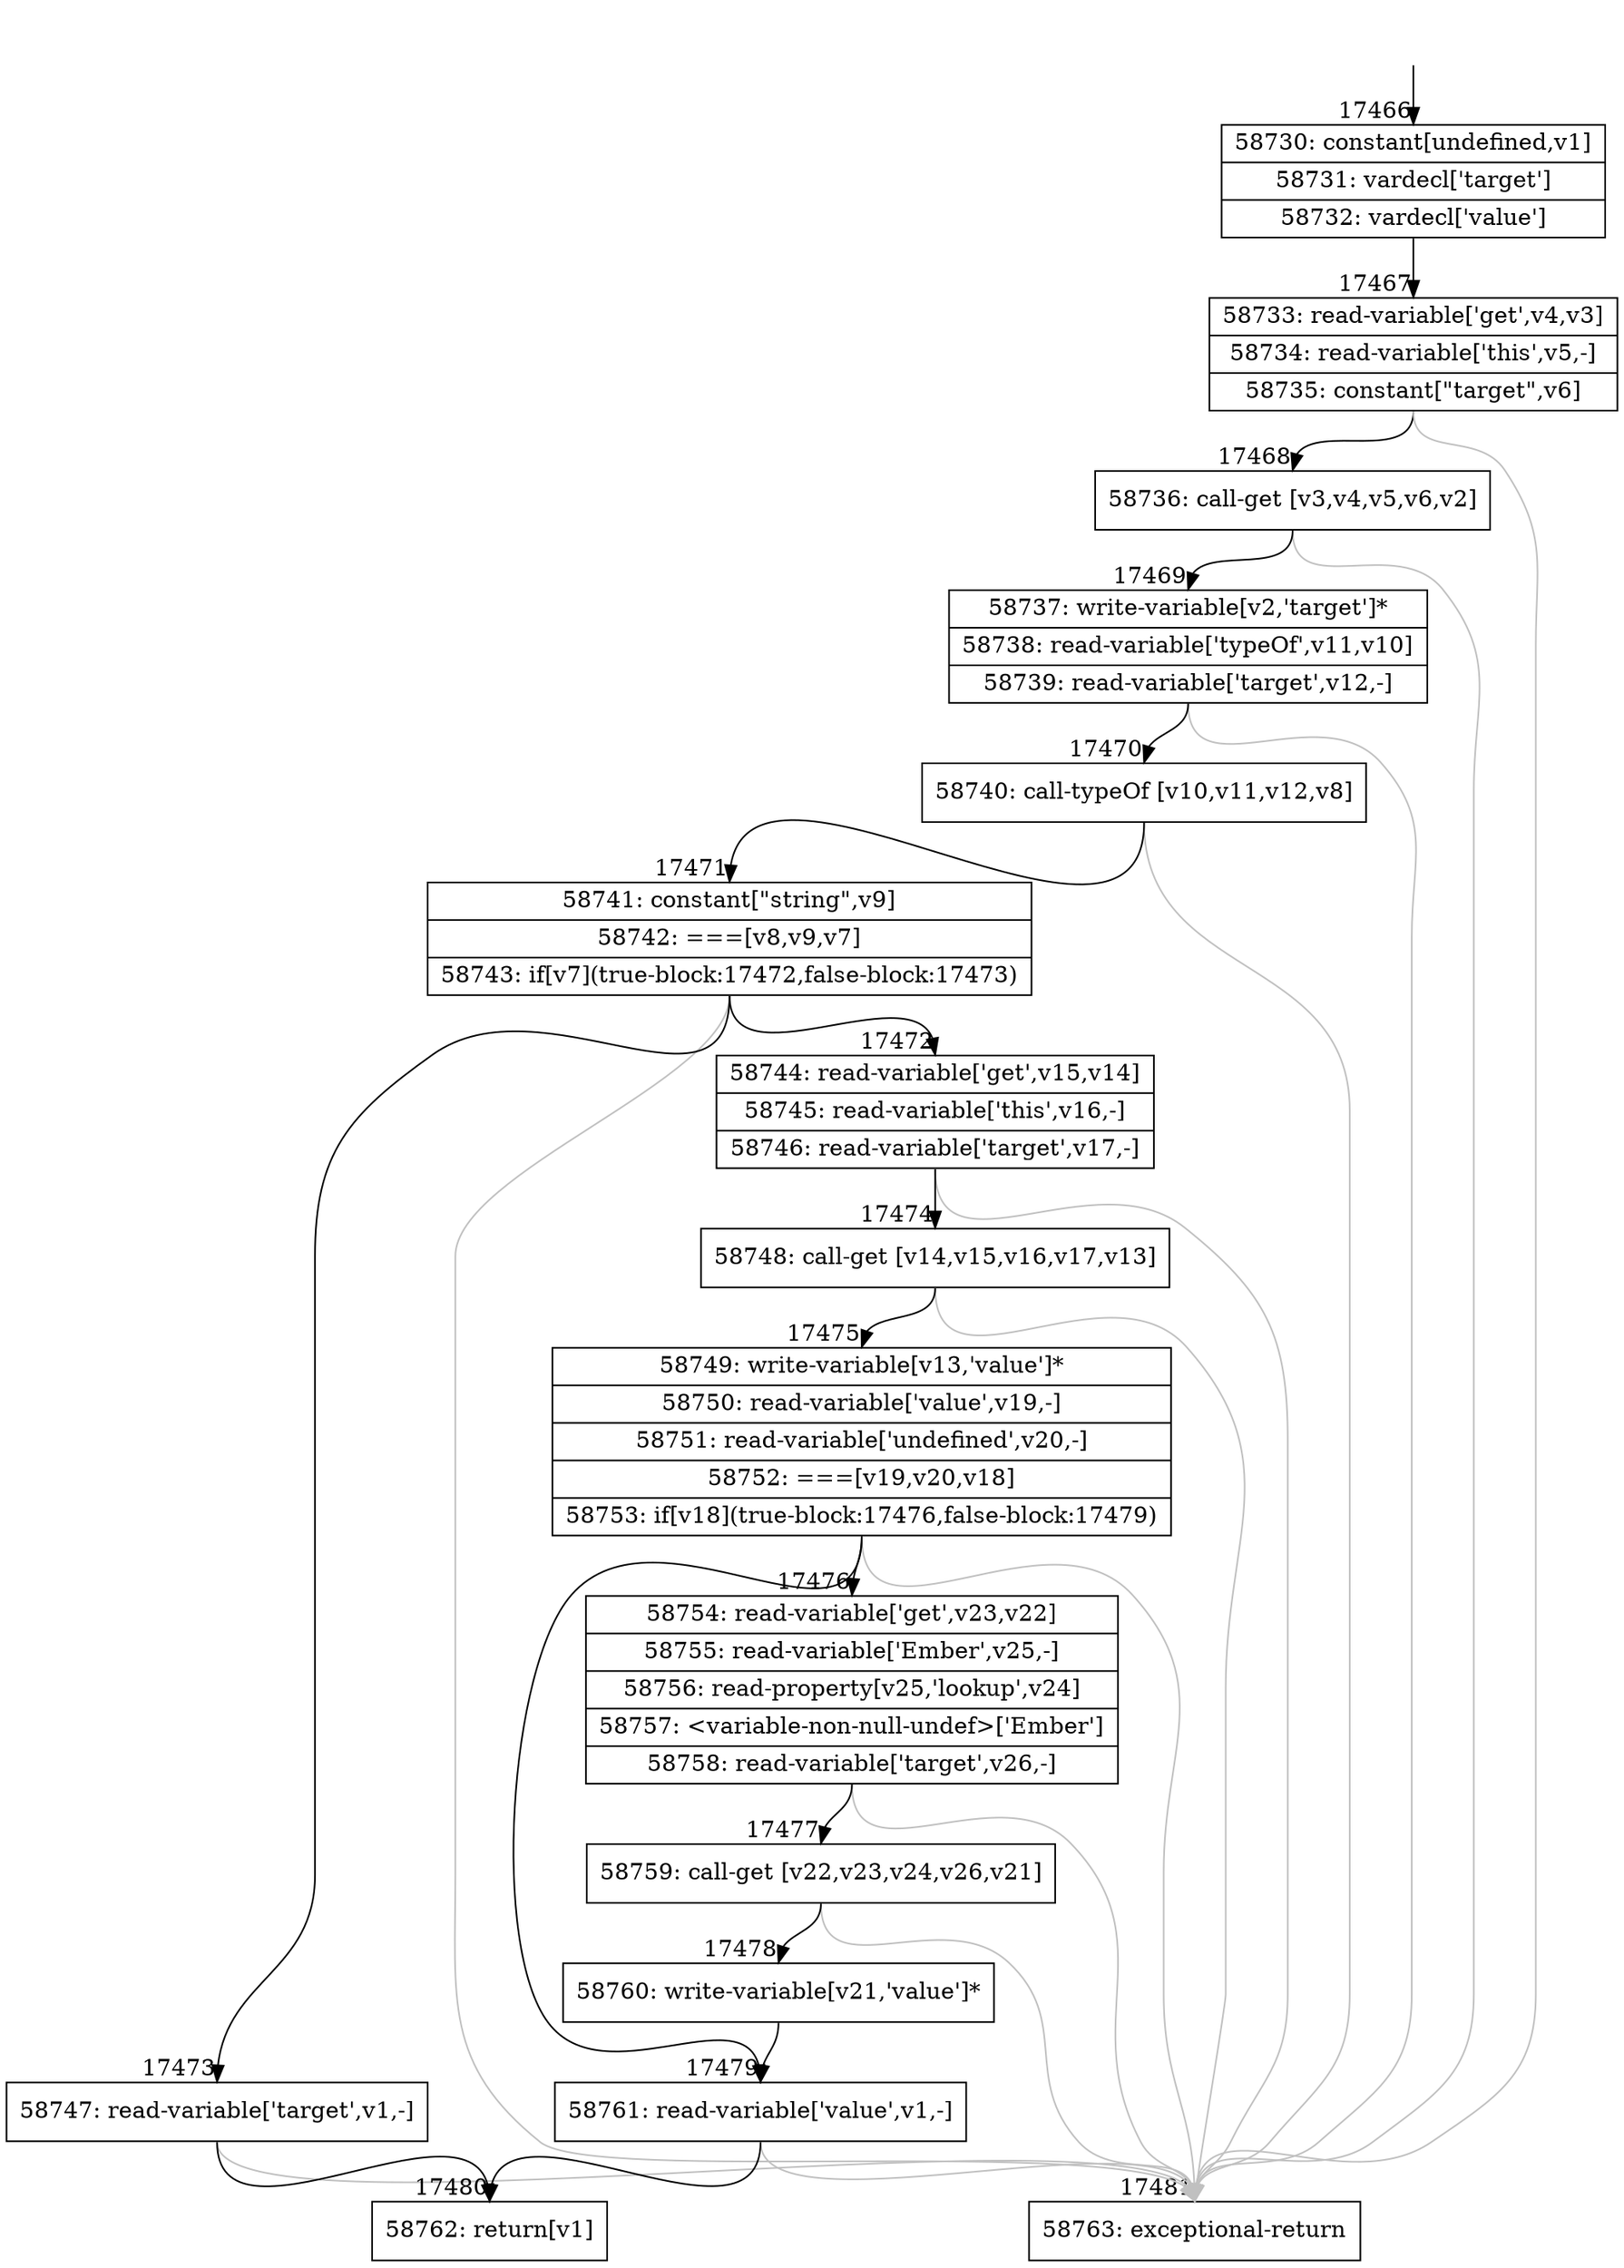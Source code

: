 digraph {
rankdir="TD"
BB_entry1507[shape=none,label=""];
BB_entry1507 -> BB17466 [tailport=s, headport=n, headlabel="    17466"]
BB17466 [shape=record label="{58730: constant[undefined,v1]|58731: vardecl['target']|58732: vardecl['value']}" ] 
BB17466 -> BB17467 [tailport=s, headport=n, headlabel="      17467"]
BB17467 [shape=record label="{58733: read-variable['get',v4,v3]|58734: read-variable['this',v5,-]|58735: constant[\"target\",v6]}" ] 
BB17467 -> BB17468 [tailport=s, headport=n, headlabel="      17468"]
BB17467 -> BB17481 [tailport=s, headport=n, color=gray, headlabel="      17481"]
BB17468 [shape=record label="{58736: call-get [v3,v4,v5,v6,v2]}" ] 
BB17468 -> BB17469 [tailport=s, headport=n, headlabel="      17469"]
BB17468 -> BB17481 [tailport=s, headport=n, color=gray]
BB17469 [shape=record label="{58737: write-variable[v2,'target']*|58738: read-variable['typeOf',v11,v10]|58739: read-variable['target',v12,-]}" ] 
BB17469 -> BB17470 [tailport=s, headport=n, headlabel="      17470"]
BB17469 -> BB17481 [tailport=s, headport=n, color=gray]
BB17470 [shape=record label="{58740: call-typeOf [v10,v11,v12,v8]}" ] 
BB17470 -> BB17471 [tailport=s, headport=n, headlabel="      17471"]
BB17470 -> BB17481 [tailport=s, headport=n, color=gray]
BB17471 [shape=record label="{58741: constant[\"string\",v9]|58742: ===[v8,v9,v7]|58743: if[v7](true-block:17472,false-block:17473)}" ] 
BB17471 -> BB17472 [tailport=s, headport=n, headlabel="      17472"]
BB17471 -> BB17473 [tailport=s, headport=n, headlabel="      17473"]
BB17471 -> BB17481 [tailport=s, headport=n, color=gray]
BB17472 [shape=record label="{58744: read-variable['get',v15,v14]|58745: read-variable['this',v16,-]|58746: read-variable['target',v17,-]}" ] 
BB17472 -> BB17474 [tailport=s, headport=n, headlabel="      17474"]
BB17472 -> BB17481 [tailport=s, headport=n, color=gray]
BB17473 [shape=record label="{58747: read-variable['target',v1,-]}" ] 
BB17473 -> BB17480 [tailport=s, headport=n, headlabel="      17480"]
BB17473 -> BB17481 [tailport=s, headport=n, color=gray]
BB17474 [shape=record label="{58748: call-get [v14,v15,v16,v17,v13]}" ] 
BB17474 -> BB17475 [tailport=s, headport=n, headlabel="      17475"]
BB17474 -> BB17481 [tailport=s, headport=n, color=gray]
BB17475 [shape=record label="{58749: write-variable[v13,'value']*|58750: read-variable['value',v19,-]|58751: read-variable['undefined',v20,-]|58752: ===[v19,v20,v18]|58753: if[v18](true-block:17476,false-block:17479)}" ] 
BB17475 -> BB17476 [tailport=s, headport=n, headlabel="      17476"]
BB17475 -> BB17479 [tailport=s, headport=n, headlabel="      17479"]
BB17475 -> BB17481 [tailport=s, headport=n, color=gray]
BB17476 [shape=record label="{58754: read-variable['get',v23,v22]|58755: read-variable['Ember',v25,-]|58756: read-property[v25,'lookup',v24]|58757: \<variable-non-null-undef\>['Ember']|58758: read-variable['target',v26,-]}" ] 
BB17476 -> BB17477 [tailport=s, headport=n, headlabel="      17477"]
BB17476 -> BB17481 [tailport=s, headport=n, color=gray]
BB17477 [shape=record label="{58759: call-get [v22,v23,v24,v26,v21]}" ] 
BB17477 -> BB17478 [tailport=s, headport=n, headlabel="      17478"]
BB17477 -> BB17481 [tailport=s, headport=n, color=gray]
BB17478 [shape=record label="{58760: write-variable[v21,'value']*}" ] 
BB17478 -> BB17479 [tailport=s, headport=n]
BB17479 [shape=record label="{58761: read-variable['value',v1,-]}" ] 
BB17479 -> BB17480 [tailport=s, headport=n]
BB17479 -> BB17481 [tailport=s, headport=n, color=gray]
BB17480 [shape=record label="{58762: return[v1]}" ] 
BB17481 [shape=record label="{58763: exceptional-return}" ] 
//#$~ 33034
}
